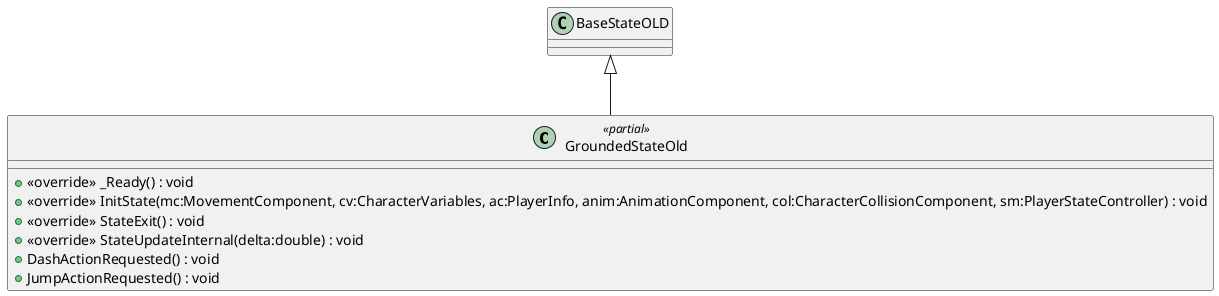 @startuml
class GroundedStateOld <<partial>> {
    + <<override>> _Ready() : void
    + <<override>> InitState(mc:MovementComponent, cv:CharacterVariables, ac:PlayerInfo, anim:AnimationComponent, col:CharacterCollisionComponent, sm:PlayerStateController) : void
    + <<override>> StateExit() : void
    + <<override>> StateUpdateInternal(delta:double) : void
    + DashActionRequested() : void
    + JumpActionRequested() : void
}
BaseStateOLD <|-- GroundedStateOld
@enduml
